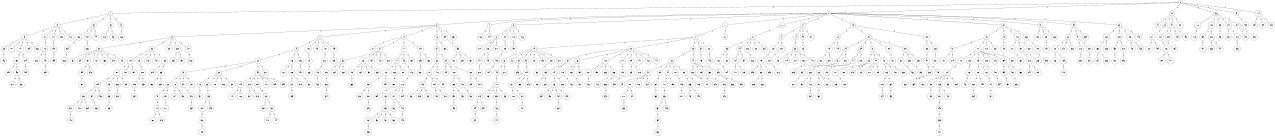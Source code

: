 graph G {
size="8.5,11;"
ratio = "expand;"
fixedsize="true;"
overlap="scale;"
node[shape=circle,width=.12,hight=.12,fontsize=12]
edge[fontsize=12]

0[label=" 0" color=black, pos="0.5582973,0.19475021!"];
1[label=" 1" color=black, pos="1.3288523,2.3091824!"];
2[label=" 2" color=black, pos="0.57620077,2.2244274!"];
3[label=" 3" color=black, pos="1.6071623,2.9131717!"];
4[label=" 4" color=black, pos="1.4043749,0.092143172!"];
5[label=" 5" color=black, pos="1.3005206,1.0303193!"];
6[label=" 6" color=black, pos="2.3471694,0.77960239!"];
7[label=" 7" color=black, pos="2.0828106,0.60859153!"];
8[label=" 8" color=black, pos="0.42910575,1.9119056!"];
9[label=" 9" color=black, pos="1.9471807,2.0687349!"];
10[label=" 10" color=black, pos="1.1499139,0.84393399!"];
11[label=" 11" color=black, pos="0.13533305,0.95803733!"];
12[label=" 12" color=black, pos="0.58792635,1.6700635!"];
13[label=" 13" color=black, pos="1.9441502,1.7324347!"];
14[label=" 14" color=black, pos="1.7244218,1.2855407!"];
15[label=" 15" color=black, pos="0.99798506,2.4483402!"];
16[label=" 16" color=black, pos="0.69747398,1.1850488!"];
17[label=" 17" color=black, pos="2.5813339,1.1680361!"];
18[label=" 18" color=black, pos="1.546946,0.48832396!"];
19[label=" 19" color=black, pos="0.76907578,1.2219871!"];
20[label=" 20" color=black, pos="2.4965418,0.24544904!"];
21[label=" 21" color=black, pos="1.5924333,0.73201166!"];
22[label=" 22" color=black, pos="2.4899207,2.1240874!"];
23[label=" 23" color=black, pos="2.9116846,2.9149966!"];
24[label=" 24" color=black, pos="1.9326735,2.2538133!"];
25[label=" 25" color=black, pos="0.35382919,1.2452552!"];
26[label=" 26" color=black, pos="1.4338195,1.5830543!"];
27[label=" 27" color=black, pos="1.1799404,0.55989742!"];
28[label=" 28" color=black, pos="0.6970919,1.1171742!"];
29[label=" 29" color=black, pos="2.7832302,0.60638037!"];
30[label=" 30" color=black, pos="0.86673825,0.7610567!"];
31[label=" 31" color=black, pos="0.30289546,1.3875814!"];
32[label=" 32" color=black, pos="2.7760988,0.74957633!"];
33[label=" 33" color=black, pos="2.0632441,1.0307032!"];
34[label=" 34" color=black, pos="0.72841061,1.6999589!"];
35[label=" 35" color=black, pos="0.41879881,2.5848332!"];
36[label=" 36" color=black, pos="0.065202776,0.40541597!"];
37[label=" 37" color=black, pos="2.5511933,1.1215838!"];
38[label=" 38" color=black, pos="1.7422641,1.1963544!"];
39[label=" 39" color=black, pos="2.5586938,2.2807285!"];
40[label=" 40" color=black, pos="0.22533059,2.4647205!"];
41[label=" 41" color=black, pos="2.0251364,0.78563828!"];
42[label=" 42" color=black, pos="1.1091812,0.66189801!"];
43[label=" 43" color=black, pos="0.7454535,2.6438707!"];
44[label=" 44" color=black, pos="0.94873871,2.6590892!"];
45[label=" 45" color=black, pos="2.061083,1.9178636!"];
46[label=" 46" color=black, pos="0.66331357,2.8485067!"];
47[label=" 47" color=black, pos="2.698154,2.5568!"];
48[label=" 48" color=black, pos="1.1595402,1.2120592!"];
49[label=" 49" color=black, pos="1.5169442,1.9382235!"];
50[label=" 50" color=black, pos="1.4832947,0.15410535!"];
51[label=" 51" color=black, pos="1.8468528,0.039404465!"];
52[label=" 52" color=black, pos="1.8472627,0.29552353!"];
53[label=" 53" color=black, pos="2.4791667,0.71169283!"];
54[label=" 54" color=black, pos="0.32760526,0.36448769!"];
55[label=" 55" color=black, pos="0.68943487,0.94924381!"];
56[label=" 56" color=black, pos="1.9428082,1.0336516!"];
57[label=" 57" color=black, pos="0.15900057,0.08587782!"];
58[label=" 58" color=black, pos="0.5719966,2.8710435!"];
59[label=" 59" color=black, pos="1.0379592,1.2144408!"];
60[label=" 60" color=black, pos="0.60894159,2.7935676!"];
61[label=" 61" color=black, pos="0.72335155,0.23058859!"];
62[label=" 62" color=black, pos="2.06546,2.0767161!"];
63[label=" 63" color=black, pos="1.516364,0.60386991!"];
64[label=" 64" color=black, pos="2.1872629,2.9189246!"];
65[label=" 65" color=black, pos="0.60939656,0.98855874!"];
66[label=" 66" color=black, pos="1.2447856,2.6002425!"];
67[label=" 67" color=black, pos="2.7700501,1.1679667!"];
68[label=" 68" color=black, pos="1.3246478,1.4671!"];
69[label=" 69" color=black, pos="0.46679478,1.0989561!"];
70[label=" 70" color=black, pos="2.2927649,0.28714967!"];
71[label=" 71" color=black, pos="1.201632,0.26830106!"];
72[label=" 72" color=black, pos="1.5285411,2.7351584!"];
73[label=" 73" color=black, pos="0.19202814,1.3193308!"];
74[label=" 74" color=black, pos="2.5833193,1.7195586!"];
75[label=" 75" color=black, pos="2.7342567,2.7323612!"];
76[label=" 76" color=black, pos="1.8490597,2.1069037!"];
77[label=" 77" color=black, pos="2.8971498,2.8481093!"];
78[label=" 78" color=black, pos="0.38153201,1.9990436!"];
79[label=" 79" color=black, pos="0.026278512,1.972059!"];
80[label=" 80" color=black, pos="2.4545703,0.69275719!"];
81[label=" 81" color=black, pos="1.4309346,1.0834122!"];
82[label=" 82" color=black, pos="0.93166126,2.3676234!"];
83[label=" 83" color=black, pos="1.6904961,0.72482237!"];
84[label=" 84" color=black, pos="1.2994457,2.8554103!"];
85[label=" 85" color=black, pos="1.037586,2.3865102!"];
86[label=" 86" color=black, pos="2.8387785,0.0022820118!"];
87[label=" 87" color=black, pos="0.65289841,2.4198766!"];
88[label=" 88" color=black, pos="1.6815584,2.7540672!"];
89[label=" 89" color=black, pos="1.1247217,1.1267469!"];
90[label=" 90" color=black, pos="0.64045017,2.7223009!"];
91[label=" 91" color=black, pos="2.5943548,1.8705021!"];
92[label=" 92" color=black, pos="0.2788494,0.090396018!"];
93[label=" 93" color=black, pos="2.429432,1.7355533!"];
94[label=" 94" color=black, pos="2.86246,2.1332674!"];
95[label=" 95" color=black, pos="2.7121763,2.6228272!"];
96[label=" 96" color=black, pos="1.6657777,2.5062277!"];
97[label=" 97" color=black, pos="1.2143737,1.8468824!"];
98[label=" 98" color=black, pos="2.1273448,1.1857702!"];
99[label=" 99" color=black, pos="1.0163066,2.6155!"];
100[label=" 100" color=black, pos="1.7821847,1.6115914!"];
101[label=" 101" color=black, pos="0.18280227,2.4798271!"];
102[label=" 102" color=black, pos="2.08498,1.5606207!"];
103[label=" 103" color=black, pos="1.1662385,2.1908911!"];
104[label=" 104" color=black, pos="2.5603422,0.62251563!"];
105[label=" 105" color=black, pos="1.3300933,1.6295398!"];
106[label=" 106" color=black, pos="0.038581384,2.1791376!"];
107[label=" 107" color=black, pos="1.8715822,1.350044!"];
108[label=" 108" color=black, pos="0.5005336,0.86538353!"];
109[label=" 109" color=black, pos="0.30878008,2.7285982!"];
110[label=" 110" color=black, pos="1.9583051,2.1909164!"];
111[label=" 111" color=black, pos="2.4726668,0.95655973!"];
112[label=" 112" color=black, pos="2.0789262,1.8077249!"];
113[label=" 113" color=black, pos="1.0484734,0.8664575!"];
114[label=" 114" color=black, pos="1.2525746,2.1419428!"];
115[label=" 115" color=black, pos="0.84023262,2.7779237!"];
116[label=" 116" color=black, pos="2.4536222,1.0241021!"];
117[label=" 117" color=black, pos="2.9885178,0.15616241!"];
118[label=" 118" color=black, pos="0.041919175,1.0713665!"];
119[label=" 119" color=black, pos="0.7288863,2.547595!"];
120[label=" 120" color=black, pos="2.6070015,0.21683197!"];
121[label=" 121" color=black, pos="1.7925846,1.7425297!"];
122[label=" 122" color=black, pos="0.12888453,0.16931607!"];
123[label=" 123" color=black, pos="1.3764594,1.3098834!"];
124[label=" 124" color=black, pos="0.59054704,2.592484!"];
125[label=" 125" color=black, pos="1.0866857,1.5258878!"];
126[label=" 126" color=black, pos="0.095725203,2.6431909!"];
127[label=" 127" color=black, pos="1.6251804,0.632424!"];
128[label=" 128" color=black, pos="0.54610581,2.8876569!"];
129[label=" 129" color=black, pos="0.93254545,2.3838497!"];
130[label=" 130" color=black, pos="1.5146592,0.030547127!"];
131[label=" 131" color=black, pos="0.50040553,0.72120024!"];
132[label=" 132" color=black, pos="0.67441597,0.67001744!"];
133[label=" 133" color=black, pos="0.062330569,2.8897066!"];
134[label=" 134" color=black, pos="2.7931595,2.9826673!"];
135[label=" 135" color=black, pos="1.7236834,0.65052186!"];
136[label=" 136" color=black, pos="1.4643473,2.6084796!"];
137[label=" 137" color=black, pos="0.16836544,1.4583227!"];
138[label=" 138" color=black, pos="2.545495,0.57414326!"];
139[label=" 139" color=black, pos="0.8293003,1.1368531!"];
140[label=" 140" color=black, pos="2.6090277,0.26481798!"];
141[label=" 141" color=black, pos="2.0027758,1.829414!"];
142[label=" 142" color=black, pos="2.6874221,1.2142751!"];
143[label=" 143" color=black, pos="0.42717259,1.6808947!"];
144[label=" 144" color=black, pos="1.4029758,2.2884125!"];
145[label=" 145" color=black, pos="0.28170361,1.2543659!"];
146[label=" 146" color=black, pos="1.235605,0.8730992!"];
147[label=" 147" color=black, pos="0.12385262,2.5686216!"];
148[label=" 148" color=black, pos="1.8168229,0.40423857!"];
149[label=" 149" color=black, pos="2.9879642,0.61553391!"];
150[label=" 150" color=black, pos="0.045733917,1.0864918!"];
151[label=" 151" color=black, pos="0.69460606,0.36442635!"];
152[label=" 152" color=black, pos="2.0567608,2.668923!"];
153[label=" 153" color=black, pos="1.3995741,0.16566302!"];
154[label=" 154" color=black, pos="2.751798,2.7000845!"];
155[label=" 155" color=black, pos="0.048714533,2.608531!"];
156[label=" 156" color=black, pos="1.1021457,1.6851361!"];
157[label=" 157" color=black, pos="1.2464221,0.76549611!"];
158[label=" 158" color=black, pos="1.130479,2.7650626!"];
159[label=" 159" color=black, pos="0.61937432,2.9226669!"];
160[label=" 160" color=black, pos="2.7823278,1.0145995!"];
161[label=" 161" color=black, pos="2.5148789,2.8170811!"];
162[label=" 162" color=black, pos="1.2190247,0.14232756!"];
163[label=" 163" color=black, pos="2.7858716,1.1332766!"];
164[label=" 164" color=black, pos="2.763628,2.9781271!"];
165[label=" 165" color=black, pos="1.1190827,1.3022062!"];
166[label=" 166" color=black, pos="1.5956111,1.0746468!"];
167[label=" 167" color=black, pos="0.19675769,2.8911205!"];
168[label=" 168" color=black, pos="0.58890376,0.16098742!"];
169[label=" 169" color=black, pos="0.085982411,1.3704596!"];
170[label=" 170" color=black, pos="2.495234,2.5727463!"];
171[label=" 171" color=black, pos="0.26364565,1.1691229!"];
172[label=" 172" color=black, pos="1.5244357,1.0373239!"];
173[label=" 173" color=black, pos="2.8908731,1.8930801!"];
174[label=" 174" color=black, pos="1.4067989,2.7014696!"];
175[label=" 175" color=black, pos="0.96504071,2.5826421!"];
176[label=" 176" color=black, pos="1.49831,2.6577271!"];
177[label=" 177" color=black, pos="0.72169799,0.88929949!"];
178[label=" 178" color=black, pos="1.5409738,2.4980376!"];
179[label=" 179" color=black, pos="0.16806878,2.8318932!"];
180[label=" 180" color=black, pos="0.81441042,1.3360228!"];
181[label=" 181" color=black, pos="2.2087472,1.1917677!"];
182[label=" 182" color=black, pos="2.1968298,0.21910263!"];
183[label=" 183" color=black, pos="1.4858274,0.71581502!"];
184[label=" 184" color=black, pos="2.5453742,0.56842971!"];
185[label=" 185" color=black, pos="2.4017288,0.4840042!"];
186[label=" 186" color=black, pos="2.919775,0.74732216!"];
187[label=" 187" color=black, pos="2.6492023,2.7803482!"];
188[label=" 188" color=black, pos="2.4484324,1.1688963!"];
189[label=" 189" color=black, pos="2.345474,0.2727256!"];
190[label=" 190" color=black, pos="1.2539013,1.7041743!"];
191[label=" 191" color=black, pos="0.29357294,0.72386601!"];
192[label=" 192" color=black, pos="0.7935315,1.1060194!"];
193[label=" 193" color=black, pos="2.7500249,1.137963!"];
194[label=" 194" color=black, pos="2.5720654,1.7576437!"];
195[label=" 195" color=black, pos="2.4645005,0.68488035!"];
196[label=" 196" color=black, pos="0.65436303,0.57011245!"];
197[label=" 197" color=black, pos="2.2144406,0.54214078!"];
198[label=" 198" color=black, pos="0.33466627,2.2080706!"];
199[label=" 199" color=black, pos="1.6663045,1.4671864!"];
200[label=" 200" color=black, pos="2.2242324,0.6550963!"];
201[label=" 201" color=black, pos="1.1632293,0.64405723!"];
202[label=" 202" color=black, pos="2.6783445,2.9565623!"];
203[label=" 203" color=black, pos="0.93969293,1.0557779!"];
204[label=" 204" color=black, pos="2.4952192,2.5938929!"];
205[label=" 205" color=black, pos="2.4687284,1.1780018!"];
206[label=" 206" color=black, pos="0.38234883,0.43163383!"];
207[label=" 207" color=black, pos="1.3180091,2.5084893!"];
208[label=" 208" color=black, pos="2.4720259,2.5164988!"];
209[label=" 209" color=black, pos="1.9566449,1.3705498!"];
210[label=" 210" color=black, pos="2.562257,0.7778343!"];
211[label=" 211" color=black, pos="1.9685547,2.0960059!"];
212[label=" 212" color=black, pos="2.4595025,1.1734338!"];
213[label=" 213" color=black, pos="0.82593253,1.7316255!"];
214[label=" 214" color=black, pos="2.7375081,0.25693466!"];
215[label=" 215" color=black, pos="1.0620795,0.59775865!"];
216[label=" 216" color=black, pos="1.9290095,2.1693606!"];
217[label=" 217" color=black, pos="0.27481344,0.52064368!"];
218[label=" 218" color=black, pos="0.86702243,1.3390203!"];
219[label=" 219" color=black, pos="1.1320901,0.29935104!"];
220[label=" 220" color=black, pos="1.124925,0.51982345!"];
221[label=" 221" color=black, pos="0.82422043,2.1591389!"];
222[label=" 222" color=black, pos="2.4147082,1.6172456!"];
223[label=" 223" color=black, pos="0.18149745,2.0108931!"];
224[label=" 224" color=black, pos="0.32926172,1.9961613!"];
225[label=" 225" color=black, pos="1.720164,1.4411456!"];
226[label=" 226" color=black, pos="1.8152829,0.42276353!"];
227[label=" 227" color=black, pos="2.215192,2.5389657!"];
228[label=" 228" color=black, pos="2.1948994,0.29097453!"];
229[label=" 229" color=black, pos="1.310238,2.5808483!"];
230[label=" 230" color=black, pos="2.8661869,2.2017339!"];
231[label=" 231" color=black, pos="1.4130982,2.1581913!"];
232[label=" 232" color=black, pos="1.3928806,2.3464351!"];
233[label=" 233" color=black, pos="1.6711575,2.700231!"];
234[label=" 234" color=black, pos="2.5677466,0.4338135!"];
235[label=" 235" color=black, pos="0.8451091,0.12305565!"];
236[label=" 236" color=black, pos="2.0315683,0.059128305!"];
237[label=" 237" color=black, pos="2.8641436,1.0667526!"];
238[label=" 238" color=black, pos="2.8380705,0.77801484!"];
239[label=" 239" color=black, pos="1.4811135,1.9935288!"];
240[label=" 240" color=black, pos="1.0905587,1.9870387!"];
241[label=" 241" color=black, pos="0.12754457,0.24815663!"];
242[label=" 242" color=black, pos="2.8102642,2.4782298!"];
243[label=" 243" color=black, pos="0.65474932,1.6953818!"];
244[label=" 244" color=black, pos="0.015315587,0.02812403!"];
245[label=" 245" color=black, pos="0.39448674,0.60978963!"];
246[label=" 246" color=black, pos="0.36336318,0.48372608!"];
247[label=" 247" color=black, pos="0.32401059,0.7184708!"];
248[label=" 248" color=black, pos="2.8172187,2.1762855!"];
249[label=" 249" color=black, pos="1.3927792,0.64005443!"];
250[label=" 250" color=black, pos="1.1064122,2.8584168!"];
251[label=" 251" color=black, pos="0.7195696,1.4474792!"];
252[label=" 252" color=black, pos="0.30830878,1.6143443!"];
253[label=" 253" color=black, pos="2.5704799,1.9353528!"];
254[label=" 254" color=black, pos="0.61193843,1.7783198!"];
255[label=" 255" color=black, pos="0.89633373,1.3505183!"];
256[label=" 256" color=black, pos="2.2023001,0.65831572!"];
257[label=" 257" color=black, pos="0.95124586,0.79812273!"];
258[label=" 258" color=black, pos="1.4166543,0.81881966!"];
259[label=" 259" color=black, pos="1.2103382,0.87110913!"];
260[label=" 260" color=black, pos="1.7419021,0.22144247!"];
261[label=" 261" color=black, pos="0.70958744,0.24622506!"];
262[label=" 262" color=black, pos="0.57587417,2.2574749!"];
263[label=" 263" color=black, pos="0.52133536,1.1857603!"];
264[label=" 264" color=black, pos="0.13479694,2.3187147!"];
265[label=" 265" color=black, pos="1.1424462,0.1437009!"];
266[label=" 266" color=black, pos="1.7733769,2.6953245!"];
267[label=" 267" color=black, pos="0.22881942,1.5023621!"];
268[label=" 268" color=black, pos="1.0518871,0.28310352!"];
269[label=" 269" color=black, pos="2.8805998,2.0830004!"];
270[label=" 270" color=black, pos="1.5538734,1.9286819!"];
271[label=" 271" color=black, pos="1.9484684,0.79884415!"];
272[label=" 272" color=black, pos="2.9585183,1.1693082!"];
273[label=" 273" color=black, pos="1.2343962,2.660065!"];
274[label=" 274" color=black, pos="2.2755296,0.99148829!"];
275[label=" 275" color=black, pos="0.92182305,2.4750706!"];
276[label=" 276" color=black, pos="2.2176549,1.7351846!"];
277[label=" 277" color=black, pos="1.2875027,2.5547287!"];
278[label=" 278" color=black, pos="1.1586603,0.91658479!"];
279[label=" 279" color=black, pos="0.59785278,2.190394!"];
280[label=" 280" color=black, pos="2.8329878,2.6573355!"];
281[label=" 281" color=black, pos="2.6727113,0.075157178!"];
282[label=" 282" color=black, pos="0.67278992,2.4525899!"];
283[label=" 283" color=black, pos="1.5604958,0.56832308!"];
284[label=" 284" color=black, pos="0.6858346,1.8764054!"];
285[label=" 285" color=black, pos="1.1216927,0.81471331!"];
286[label=" 286" color=black, pos="0.91454469,2.3874816!"];
287[label=" 287" color=black, pos="1.446727,0.068768512!"];
288[label=" 288" color=black, pos="2.9375779,2.3470988!"];
289[label=" 289" color=black, pos="0.043504481,1.5585301!"];
290[label=" 290" color=black, pos="0.48890144,2.3109074!"];
291[label=" 291" color=black, pos="0.9387805,1.827548!"];
292[label=" 292" color=black, pos="0.18273816,0.59795236!"];
293[label=" 293" color=black, pos="0.13508754,2.5847838!"];
294[label=" 294" color=black, pos="2.1439638,1.5620297!"];
295[label=" 295" color=black, pos="1.5501411,0.8704056!"];
296[label=" 296" color=black, pos="1.3569022,1.0980082!"];
297[label=" 297" color=black, pos="2.6397604,2.1167011!"];
298[label=" 298" color=black, pos="1.6676582,2.1780591!"];
299[label=" 299" color=black, pos="0.30683893,0.23105381!"];
300[label=" 300" color=black, pos="1.7095605,2.7940079!"];
301[label=" 301" color=black, pos="2.2416719,2.8942803!"];
302[label=" 302" color=black, pos="0.35105718,1.9763264!"];
303[label=" 303" color=black, pos="2.0871082,1.3889173!"];
304[label=" 304" color=black, pos="0.064236414,2.8444171!"];
305[label=" 305" color=black, pos="2.1434637,0.83265859!"];
306[label=" 306" color=black, pos="1.3887267,0.41756058!"];
307[label=" 307" color=black, pos="1.0163247,1.1851427!"];
308[label=" 308" color=black, pos="1.4776206,0.57053328!"];
309[label=" 309" color=black, pos="0.35794239,1.104928!"];
310[label=" 310" color=black, pos="1.9211235,1.6101979!"];
311[label=" 311" color=black, pos="0.92798648,1.4522421!"];
312[label=" 312" color=black, pos="2.4860406,2.6962197!"];
313[label=" 313" color=black, pos="1.2577774,0.44062612!"];
314[label=" 314" color=black, pos="0.53959594,1.3420697!"];
315[label=" 315" color=black, pos="2.5068011,2.2818059!"];
316[label=" 316" color=black, pos="2.506363,1.7037141!"];
317[label=" 317" color=black, pos="1.3171528,2.573305!"];
318[label=" 318" color=black, pos="2.8898966,1.246508!"];
319[label=" 319" color=black, pos="0.18261804,1.810106!"];
320[label=" 320" color=black, pos="0.99540925,0.2981629!"];
321[label=" 321" color=black, pos="1.0352039,2.8996907!"];
322[label=" 322" color=black, pos="0.59697573,2.1307205!"];
323[label=" 323" color=black, pos="1.7689728,0.088198481!"];
324[label=" 324" color=black, pos="1.2648657,2.1396413!"];
325[label=" 325" color=black, pos="2.6005547,1.8202947!"];
326[label=" 326" color=black, pos="0.8964492,2.3083343!"];
327[label=" 327" color=black, pos="0.76555273,2.7477259!"];
328[label=" 328" color=black, pos="0.62476592,0.014148639!"];
329[label=" 329" color=black, pos="1.7846778,2.2347697!"];
330[label=" 330" color=black, pos="1.1555998,0.48543037!"];
331[label=" 331" color=black, pos="2.7780167,2.1999085!"];
332[label=" 332" color=black, pos="0.36554141,1.6249008!"];
333[label=" 333" color=black, pos="0.052496136,2.4565474!"];
334[label=" 334" color=black, pos="2.5119982,0.028012584!"];
335[label=" 335" color=black, pos="0.88332196,0.038512873!"];
336[label=" 336" color=black, pos="0.82162727,1.1680577!"];
337[label=" 337" color=black, pos="1.9665009,0.98795865!"];
338[label=" 338" color=black, pos="0.76831758,0.046673336!"];
339[label=" 339" color=black, pos="2.0470179,1.5892166!"];
340[label=" 340" color=black, pos="1.5861317,2.3786554!"];
341[label=" 341" color=black, pos="2.6593128,0.58757314!"];
342[label=" 342" color=black, pos="2.6000844,2.4488619!"];
343[label=" 343" color=black, pos="0.3913242,2.9914942!"];
344[label=" 344" color=black, pos="2.5400363,1.8192566!"];
345[label=" 345" color=black, pos="2.5623793,1.6286378!"];
346[label=" 346" color=black, pos="2.2806042,1.8770311!"];
347[label=" 347" color=black, pos="1.921893,1.7401814!"];
348[label=" 348" color=black, pos="1.6803651,1.1466525!"];
349[label=" 349" color=black, pos="1.9540395,0.5109889!"];
350[label=" 350" color=black, pos="2.3498114,1.0375303!"];
351[label=" 351" color=black, pos="1.4472255,2.954087!"];
352[label=" 352" color=black, pos="2.1885764,0.49379895!"];
353[label=" 353" color=black, pos="0.5805588,0.081652656!"];
354[label=" 354" color=black, pos="0.79774798,1.1887851!"];
355[label=" 355" color=black, pos="1.4249315,2.2276657!"];
356[label=" 356" color=black, pos="1.0478033,2.4449745!"];
357[label=" 357" color=black, pos="0.10854384,1.5559667!"];
358[label=" 358" color=black, pos="0.91581418,2.1994908!"];
359[label=" 359" color=black, pos="0.62252141,1.3503015!"];
360[label=" 360" color=black, pos="0.92692139,0.56205361!"];
361[label=" 361" color=black, pos="2.9665373,0.36864322!"];
362[label=" 362" color=black, pos="0.60239006,1.4839263!"];
363[label=" 363" color=black, pos="2.4863949,0.13261815!"];
364[label=" 364" color=black, pos="2.0859102,2.5360409!"];
365[label=" 365" color=black, pos="1.533556,1.6528092!"];
366[label=" 366" color=black, pos="2.6855045,1.8124099!"];
367[label=" 367" color=black, pos="1.0058778,2.1191237!"];
368[label=" 368" color=black, pos="0.0068119168,0.44027937!"];
369[label=" 369" color=black, pos="1.3248836,2.7376344!"];
370[label=" 370" color=black, pos="2.3663509,2.9545952!"];
371[label=" 371" color=black, pos="2.9331527,2.3869439!"];
372[label=" 372" color=black, pos="0.66480601,2.2135168!"];
373[label=" 373" color=black, pos="2.0149924,1.6477323!"];
374[label=" 374" color=black, pos="0.71862604,2.0085227!"];
375[label=" 375" color=black, pos="0.62285366,1.657303!"];
376[label=" 376" color=black, pos="1.8088237,0.60301476!"];
377[label=" 377" color=black, pos="0.90650496,0.060980958!"];
378[label=" 378" color=black, pos="1.5622099,2.1256017!"];
379[label=" 379" color=black, pos="1.1027895,2.5144253!"];
380[label=" 380" color=black, pos="0.43553045,2.9659576!"];
381[label=" 381" color=black, pos="1.5942682,1.1510196!"];
382[label=" 382" color=black, pos="1.0738321,0.037398109!"];
383[label=" 383" color=black, pos="1.2871887,0.32635133!"];
384[label=" 384" color=black, pos="0.79228347,1.2297197!"];
385[label=" 385" color=black, pos="0.27001528,0.97164432!"];
386[label=" 386" color=black, pos="0.30627688,0.32758767!"];
387[label=" 387" color=black, pos="2.6097917,1.176662!"];
388[label=" 388" color=black, pos="0.5699552,2.4958449!"];
389[label=" 389" color=black, pos="1.7563095,0.47711772!"];
390[label=" 390" color=black, pos="1.8064069,2.5268273!"];
391[label=" 391" color=black, pos="2.2092169,2.189608!"];
392[label=" 392" color=black, pos="0.78254475,2.7002888!"];
393[label=" 393" color=black, pos="2.7100285,0.88478517!"];
394[label=" 394" color=black, pos="1.7691792,1.4253718!"];
395[label=" 395" color=black, pos="1.0543859,2.4242929!"];
396[label=" 396" color=black, pos="0.74465333,1.7885645!"];
397[label=" 397" color=black, pos="2.5670024,0.33110436!"];
398[label=" 398" color=black, pos="1.780198,2.4670049!"];
399[label=" 399" color=black, pos="2.7111103,2.9909154!"];
400[label=" 400" color=black, pos="2.0759407,0.5462151!"];
401[label=" 401" color=black, pos="2.3631374,0.8022745!"];
402[label=" 402" color=black, pos="2.6433731,2.5112874!"];
403[label=" 403" color=black, pos="1.82968,0.32210001!"];
404[label=" 404" color=black, pos="2.8557182,1.0752961!"];
405[label=" 405" color=black, pos="1.3763467,1.79613!"];
406[label=" 406" color=black, pos="2.2643322,2.1459597!"];
407[label=" 407" color=black, pos="0.91974778,1.4690976!"];
408[label=" 408" color=black, pos="2.8280794,2.7816576!"];
409[label=" 409" color=black, pos="1.4463129,0.32353337!"];
410[label=" 410" color=black, pos="1.8115784,2.787445!"];
411[label=" 411" color=black, pos="0.77040117,1.2155917!"];
412[label=" 412" color=black, pos="2.2202095,2.0488401!"];
413[label=" 413" color=black, pos="2.6972883,2.753101!"];
414[label=" 414" color=black, pos="1.1081049,1.937063!"];
415[label=" 415" color=black, pos="0.035935882,1.0235411!"];
416[label=" 416" color=black, pos="2.4214732,1.055232!"];
417[label=" 417" color=black, pos="1.3891309,1.9574722!"];
418[label=" 418" color=black, pos="2.2135862,0.8419676!"];
419[label=" 419" color=black, pos="2.8544622,0.6101068!"];
420[label=" 420" color=black, pos="0.34844711,0.67122798!"];
421[label=" 421" color=black, pos="0.50391693,2.0073559!"];
422[label=" 422" color=black, pos="0.32338971,1.6398745!"];
423[label=" 423" color=black, pos="0.35057935,1.2233409!"];
424[label=" 424" color=black, pos="2.4686144,0.63983869!"];
425[label=" 425" color=black, pos="0.65733831,0.058454488!"];
426[label=" 426" color=black, pos="2.3422281,1.8549119!"];
427[label=" 427" color=black, pos="2.9579814,1.271362!"];
428[label=" 428" color=black, pos="1.1239656,1.3521639!"];
429[label=" 429" color=black, pos="2.366919,2.2399043!"];
430[label=" 430" color=black, pos="2.3039386,1.0496343!"];
431[label=" 431" color=black, pos="2.5431945,0.4265705!"];
432[label=" 432" color=black, pos="0.55154804,2.8695542!"];
433[label=" 433" color=black, pos="2.6637201,2.0798109!"];
434[label=" 434" color=black, pos="1.8284307,2.2026384!"];
435[label=" 435" color=black, pos="1.3997415,0.092840614!"];
436[label=" 436" color=black, pos="2.4165905,0.15158961!"];
437[label=" 437" color=black, pos="1.8045243,2.4738181!"];
438[label=" 438" color=black, pos="1.2712728,0.76298083!"];
439[label=" 439" color=black, pos="0.79642758,2.8262762!"];
440[label=" 440" color=black, pos="1.2559605,0.55686198!"];
441[label=" 441" color=black, pos="1.6238391,1.9256287!"];
442[label=" 442" color=black, pos="0.57139566,0.23868195!"];
443[label=" 443" color=black, pos="2.6022676,0.49484427!"];
444[label=" 444" color=black, pos="0.77652708,1.8023675!"];
445[label=" 445" color=black, pos="1.0379278,2.6895142!"];
446[label=" 446" color=black, pos="0.7996381,1.123668!"];
447[label=" 447" color=black, pos="0.64204641,0.9440413!"];
448[label=" 448" color=black, pos="0.64577464,1.8176875!"];
449[label=" 449" color=black, pos="2.1375761,1.7218835!"];
450[label=" 450" color=black, pos="1.8715834,2.680109!"];
451[label=" 451" color=black, pos="1.2920881,1.492709!"];
452[label=" 452" color=black, pos="1.8213871,1.6496665!"];
453[label=" 453" color=black, pos="2.5712622,1.1685156!"];
454[label=" 454" color=black, pos="1.7916758,0.96696596!"];
455[label=" 455" color=black, pos="1.2421278,1.3317292!"];
456[label=" 456" color=black, pos="0.41191053,0.15751615!"];
457[label=" 457" color=black, pos="0.89273288,0.25845847!"];
458[label=" 458" color=black, pos="1.8399652,1.2381672!"];
459[label=" 459" color=black, pos="0.11352067,1.2006684!"];
460[label=" 460" color=black, pos="0.025952711,0.79422272!"];
461[label=" 461" color=black, pos="2.1895156,2.9681152!"];
462[label=" 462" color=black, pos="1.2549219,1.4149136!"];
463[label=" 463" color=black, pos="1.8460884,2.3849521!"];
464[label=" 464" color=black, pos="1.8960594,2.8074856!"];
465[label=" 465" color=black, pos="2.421868,2.5531085!"];
466[label=" 466" color=black, pos="0.00451149,1.3938864!"];
467[label=" 467" color=black, pos="1.5221519,2.0529399!"];
468[label=" 468" color=black, pos="1.4448896,2.1453195!"];
469[label=" 469" color=black, pos="2.809901,2.6155965!"];
470[label=" 470" color=black, pos="0.048515845,2.5618726!"];
471[label=" 471" color=black, pos="1.7771529,0.15260316!"];
472[label=" 472" color=black, pos="1.489293,0.46200466!"];
473[label=" 473" color=black, pos="1.0260328,2.1729941!"];
474[label=" 474" color=black, pos="2.8063889,2.1485765!"];
475[label=" 475" color=black, pos="1.1614352,0.87664547!"];
476[label=" 476" color=black, pos="2.048679,2.2407299!"];
477[label=" 477" color=black, pos="2.1353997,2.9234029!"];
478[label=" 478" color=black, pos="0.88683658,1.0785198!"];
479[label=" 479" color=black, pos="2.4321002,0.33720185!"];
480[label=" 480" color=black, pos="0.19121169,0.83255414!"];
481[label=" 481" color=black, pos="1.8143197,1.2477888!"];
482[label=" 482" color=black, pos="0.57242874,1.9492495!"];
483[label=" 483" color=black, pos="2.5978816,2.3401887!"];
484[label=" 484" color=black, pos="2.84786,2.5051407!"];
485[label=" 485" color=black, pos="2.4372451,2.1671752!"];
486[label=" 486" color=black, pos="0.91381907,2.9880711!"];
487[label=" 487" color=black, pos="0.47681791,1.2673124!"];
488[label=" 488" color=black, pos="1.1244795,0.88527411!"];
489[label=" 489" color=black, pos="0.10541481,2.5595079!"];
490[label=" 490" color=black, pos="1.5294282,0.4117075!"];
491[label=" 491" color=black, pos="0.33465234,1.7738705!"];
492[label=" 492" color=black, pos="2.3328148,2.165772!"];
493[label=" 493" color=black, pos="1.7075548,1.0941415!"];
494[label=" 494" color=black, pos="0.57864212,2.9672931!"];
495[label=" 495" color=black, pos="0.40748564,2.7234896!"];
496[label=" 496" color=black, pos="0.33447212,0.47076436!"];
497[label=" 497" color=black, pos="0.74182666,2.1177305!"];
498[label=" 498" color=black, pos="1.5390296,0.39856462!"];
499[label=" 499" color=black, pos="2.2813342,2.0561942!"];
500[label=" 500" color=black, pos="0.45144632,1.3842089!"];
501[label=" 501" color=black, pos="1.5549133,1.780375!"];
502[label=" 502" color=black, pos="1.5605631,1.1890155!"];
503[label=" 503" color=black, pos="1.9822737,0.50001385!"];
504[label=" 504" color=black, pos="1.5212689,1.7566327!"];
505[label=" 505" color=black, pos="0.0010504355,1.5343504!"];
506[label=" 506" color=black, pos="2.4038012,1.413762!"];
507[label=" 507" color=black, pos="1.1053501,0.29928439!"];
508[label=" 508" color=black, pos="0.69192241,2.7157976!"];
509[label=" 509" color=black, pos="2.1618437,0.38039122!"];
510[label=" 510" color=black, pos="1.2438407,1.6904555!"];
511[label=" 511" color=black, pos="2.4819119,0.5428602!"];
512[label=" 512" color=black, pos="0.16124752,2.2662763!"];
513[label=" 513" color=black, pos="1.1738562,1.702378!"];
514[label=" 514" color=black, pos="1.7335417,0.26279274!"];
515[label=" 515" color=black, pos="2.5860962,2.3956883!"];
516[label=" 516" color=black, pos="1.2455704,0.52485433!"];
517[label=" 517" color=black, pos="2.6076584,2.1298208!"];
518[label=" 518" color=black, pos="1.4746523,1.0776135!"];
519[label=" 519" color=black, pos="2.0107456,1.9597449!"];
520[label=" 520" color=black, pos="1.9199667,2.3342911!"];
521[label=" 521" color=black, pos="1.026648,2.6714802!"];
522[label=" 522" color=black, pos="0.15280902,2.5990816!"];
523[label=" 523" color=black, pos="2.4963501,1.0169238!"];
524[label=" 524" color=black, pos="1.1062557,2.1493345!"];
525[label=" 525" color=black, pos="0.44702365,2.5654133!"];
526[label=" 526" color=black, pos="0.099431665,2.8782401!"];
527[label=" 527" color=black, pos="0.26350056,1.2821704!"];
528[label=" 528" color=black, pos="0.064006299,0.27729007!"];
529[label=" 529" color=black, pos="0.65313052,1.850844!"];
530[label=" 530" color=black, pos="0.88304319,0.54484472!"];
531[label=" 531" color=black, pos="0.44469551,0.12131371!"];
532[label=" 532" color=black, pos="1.1035466,0.26486542!"];
533[label=" 533" color=black, pos="0.54980362,2.4722461!"];
534[label=" 534" color=black, pos="2.4733055,2.7594126!"];
535[label=" 535" color=black, pos="2.1884713,0.92027333!"];
536[label=" 536" color=black, pos="2.6580444,1.3431319!"];
537[label=" 537" color=black, pos="0.14633366,1.1171144!"];
538[label=" 538" color=black, pos="1.6439015,0.40877011!"];
539[label=" 539" color=black, pos="1.2237277,2.6395483!"];
540[label=" 540" color=black, pos="0.80073207,2.8778445!"];
541[label=" 541" color=black, pos="1.7346924,1.999771!"];
542[label=" 542" color=black, pos="0.70057684,2.9448041!"];
543[label=" 543" color=black, pos="2.8007665,2.1415256!"];
544[label=" 544" color=black, pos="1.0626408,1.7699858!"];
545[label=" 545" color=black, pos="1.6786334,0.23835132!"];
546[label=" 546" color=black, pos="0.5490594,1.411132!"];
547[label=" 547" color=black, pos="1.1772052,2.1000613!"];
548[label=" 548" color=black, pos="1.955094,1.328473!"];
549[label=" 549" color=black, pos="2.3279964,0.89778437!"];
550[label=" 550" color=black, pos="1.0874275,0.91762131!"];
551[label=" 551" color=black, pos="0.70766583,1.3470049!"];
552[label=" 552" color=black, pos="2.5438045,1.9792811!"];
553[label=" 553" color=black, pos="2.0040909,0.54497277!"];
554[label=" 554" color=black, pos="2.8647539,0.32593732!"];
555[label=" 555" color=black, pos="0.006784996,0.019896423!"];
556[label=" 556" color=black, pos="0.40390438,1.6516654!"];
557[label=" 557" color=black, pos="0.67661341,2.760474!"];
558[label=" 558" color=black, pos="1.3920382,2.6522349!"];
559[label=" 559" color=black, pos="1.7372422,1.8700106!"];
560[label=" 560" color=black, pos="1.1162304,0.50348453!"];
561[label=" 561" color=black, pos="1.0669242,1.6734715!"];
562[label=" 562" color=black, pos="2.004562,0.97363712!"];
563[label=" 563" color=black, pos="2.4254075,1.973226!"];
564[label=" 564" color=black, pos="1.341903,0.5612126!"];
565[label=" 565" color=black, pos="2.1743411,2.7825573!"];
566[label=" 566" color=black, pos="1.9997818,2.6660833!"];
567[label=" 567" color=black, pos="0.43403201,2.0180707!"];
568[label=" 568" color=black, pos="0.38538565,0.67058368!"];
569[label=" 569" color=black, pos="1.5700126,0.38398783!"];
570[label=" 570" color=black, pos="0.34346405,2.5859216!"];
571[label=" 571" color=black, pos="2.3511585,1.5981834!"];
572[label=" 572" color=black, pos="2.184039,1.7115779!"];
573[label=" 573" color=black, pos="2.4810825,2.9247594!"];
574[label=" 574" color=black, pos="0.92892742,2.2178884!"];
575[label=" 575" color=black, pos="1.1269366,0.91322184!"];
576[label=" 576" color=black, pos="2.7575144,2.964632!"];
577[label=" 577" color=black, pos="2.9278607,2.9021016!"];
578[label=" 578" color=black, pos="1.7062448,0.040196283!"];
579[label=" 579" color=black, pos="1.0471708,2.7504648!"];
580[label=" 580" color=black, pos="1.7977756,0.58958994!"];
581[label=" 581" color=black, pos="0.95617783,2.7597225!"];
582[label=" 582" color=black, pos="0.10519198,0.24806467!"];
583[label=" 583" color=black, pos="2.2135701,1.7444508!"];
584[label=" 584" color=black, pos="2.745092,2.2986115!"];
585[label=" 585" color=black, pos="2.0577027,1.9442775!"];
586[label=" 586" color=black, pos="2.6887363,1.8213509!"];
587[label=" 587" color=black, pos="1.6228534,0.96711696!"];
588[label=" 588" color=black, pos="2.0338583,1.6994872!"];
589[label=" 589" color=black, pos="2.0710562,2.8751414!"];
590[label=" 590" color=black, pos="2.4368205,2.4083768!"];
591[label=" 591" color=black, pos="0.28449257,1.6214751!"];
592[label=" 592" color=black, pos="0.86191039,2.7025373!"];
593[label=" 593" color=black, pos="1.1207996,0.68356063!"];
594[label=" 594" color=black, pos="2.6312886,0.545443!"];
595[label=" 595" color=black, pos="1.0767271,2.674771!"];
596[label=" 596" color=black, pos="0.069266865,2.1006216!"];
597[label=" 597" color=black, pos="2.8334678,0.31657129!"];
598[label=" 598" color=black, pos="0.098969027,2.920679!"];
599[label=" 599" color=black, pos="2.8777756,1.4130462!"];
0--1[label="1"]
0--2[label="1"]
0--20[label="1"]
0--58[label="1"]
0--93[label="1"]
0--114[label="1"]
1--13[label="1"]
1--32[label="1"]
1--33[label="1"]
1--48[label="1"]
2--3[label="1"]
2--4[label="1"]
2--6[label="1"]
2--11[label="1"]
2--12[label="1"]
2--14[label="1"]
2--15[label="1"]
2--31[label="1"]
2--37[label="1"]
2--59[label="1"]
2--63[label="1"]
3--5[label="1"]
3--7[label="1"]
3--10[label="1"]
3--16[label="1"]
3--429[label="1"]
3--553[label="1"]
4--188[label="1"]
4--194[label="1"]
5--52[label="1"]
5--56[label="1"]
5--310[label="1"]
5--380[label="1"]
5--401[label="1"]
6--8[label="1"]
6--154[label="1"]
6--178[label="1"]
6--486[label="1"]
7--9[label="1"]
7--103[label="1"]
7--145[label="1"]
7--187[label="1"]
7--469[label="1"]
8--270[label="1"]
8--318[label="1"]
8--511[label="1"]
9--28[label="1"]
9--138[label="1"]
9--256[label="1"]
10--21[label="1"]
10--24[label="1"]
10--71[label="1"]
10--219[label="1"]
11--17[label="1"]
11--61[label="1"]
12--27[label="1"]
13--43[label="1"]
13--67[label="1"]
13--170[label="1"]
13--233[label="1"]
13--416[label="1"]
14--41[label="1"]
14--74[label="1"]
14--99[label="1"]
14--214[label="1"]
15--18[label="1"]
15--23[label="1"]
15--120[label="1"]
16--34[label="1"]
16--238[label="1"]
17--19[label="1"]
17--22[label="1"]
17--25[label="1"]
17--89[label="1"]
17--116[label="1"]
18--140[label="1"]
18--419[label="1"]
19--38[label="1"]
19--46[label="1"]
19--60[label="1"]
19--98[label="1"]
19--152[label="1"]
19--298[label="1"]
19--521[label="1"]
19--577[label="1"]
20--40[label="1"]
20--64[label="1"]
20--97[label="1"]
20--272[label="1"]
22--30[label="1"]
22--66[label="1"]
22--122[label="1"]
22--171[label="1"]
22--209[label="1"]
22--441[label="1"]
22--460[label="1"]
22--474[label="1"]
23--29[label="1"]
23--39[label="1"]
23--87[label="1"]
23--102[label="1"]
23--301[label="1"]
24--35[label="1"]
24--123[label="1"]
24--434[label="1"]
24--481[label="1"]
24--522[label="1"]
25--26[label="1"]
25--44[label="1"]
26--42[label="1"]
26--50[label="1"]
26--79[label="1"]
26--127[label="1"]
26--232[label="1"]
27--55[label="1"]
27--94[label="1"]
27--228[label="1"]
27--281[label="1"]
27--384[label="1"]
28--54[label="1"]
28--62[label="1"]
28--95[label="1"]
28--311[label="1"]
29--73[label="1"]
29--258[label="1"]
30--133[label="1"]
30--144[label="1"]
31--51[label="1"]
31--75[label="1"]
31--108[label="1"]
31--365[label="1"]
32--168[label="1"]
32--420[label="1"]
32--449[label="1"]
33--213[label="1"]
33--438[label="1"]
34--36[label="1"]
34--80[label="1"]
35--206[label="1"]
35--234[label="1"]
35--382[label="1"]
36--72[label="1"]
36--471[label="1"]
37--132[label="1"]
37--226[label="1"]
37--263[label="1"]
38--45[label="1"]
38--371[label="1"]
39--47[label="1"]
39--381[label="1"]
41--160[label="1"]
41--220[label="1"]
42--49[label="1"]
42--172[label="1"]
42--415[label="1"]
42--574[label="1"]
43--65[label="1"]
43--107[label="1"]
43--147[label="1"]
43--189[label="1"]
43--583[label="1"]
44--158[label="1"]
44--289[label="1"]
44--530[label="1"]
44--545[label="1"]
45--70[label="1"]
47--86[label="1"]
47--241[label="1"]
48--266[label="1"]
50--304[label="1"]
51--57[label="1"]
51--111[label="1"]
51--212[label="1"]
51--561[label="1"]
52--53[label="1"]
52--69[label="1"]
52--157[label="1"]
52--181[label="1"]
52--336[label="1"]
52--340[label="1"]
52--412[label="1"]
54--68[label="1"]
54--81[label="1"]
54--347[label="1"]
54--377[label="1"]
55--156[label="1"]
55--162[label="1"]
56--100[label="1"]
56--113[label="1"]
56--143[label="1"]
56--431[label="1"]
56--463[label="1"]
57--247[label="1"]
57--279[label="1"]
58--112[label="1"]
58--126[label="1"]
58--230[label="1"]
58--240[label="1"]
58--374[label="1"]
59--82[label="1"]
59--91[label="1"]
59--559[label="1"]
60--595[label="1"]
62--78[label="1"]
62--83[label="1"]
62--110[label="1"]
62--203[label="1"]
62--570[label="1"]
63--260[label="1"]
63--315[label="1"]
63--426[label="1"]
63--443[label="1"]
64--84[label="1"]
65--196[label="1"]
66--175[label="1"]
66--265[label="1"]
66--397[label="1"]
67--76[label="1"]
68--92[label="1"]
68--251[label="1"]
70--215[label="1"]
70--285[label="1"]
70--350[label="1"]
70--562[label="1"]
71--77[label="1"]
71--96[label="1"]
71--520[label="1"]
72--198[label="1"]
72--224[label="1"]
72--494[label="1"]
73--354[label="1"]
73--360[label="1"]
74--85[label="1"]
75--418[label="1"]
76--326[label="1"]
76--497[label="1"]
77--137[label="1"]
77--236[label="1"]
77--312[label="1"]
78--457[label="1"]
79--177[label="1"]
79--296[label="1"]
80--149[label="1"]
80--201[label="1"]
80--278[label="1"]
81--184[label="1"]
81--458[label="1"]
82--151[label="1"]
82--242[label="1"]
82--558[label="1"]
83--135[label="1"]
84--287[label="1"]
84--459[label="1"]
85--106[label="1"]
85--179[label="1"]
85--221[label="1"]
85--252[label="1"]
85--470[label="1"]
86--211[label="1"]
86--361[label="1"]
86--548[label="1"]
87--88[label="1"]
87--90[label="1"]
87--118[label="1"]
88--117[label="1"]
88--182[label="1"]
88--243[label="1"]
89--105[label="1"]
90--134[label="1"]
90--217[label="1"]
90--229[label="1"]
91--216[label="1"]
91--375[label="1"]
92--173[label="1"]
93--159[label="1"]
94--104[label="1"]
94--464[label="1"]
95--119[label="1"]
95--275[label="1"]
95--284[label="1"]
95--411[label="1"]
95--549[label="1"]
95--599[label="1"]
96--146[label="1"]
97--164[label="1"]
97--332[label="1"]
97--454[label="1"]
97--496[label="1"]
98--109[label="1"]
99--246[label="1"]
100--101[label="1"]
100--180[label="1"]
100--297[label="1"]
101--129[label="1"]
101--245[label="1"]
101--362[label="1"]
101--579[label="1"]
102--461[label="1"]
103--142[label="1"]
104--417[label="1"]
104--542[label="1"]
108--277[label="1"]
108--307[label="1"]
108--387[label="1"]
109--131[label="1"]
109--255[label="1"]
109--346[label="1"]
111--121[label="1"]
111--136[label="1"]
111--139[label="1"]
111--225[label="1"]
111--248[label="1"]
111--259[label="1"]
111--582[label="1"]
112--115[label="1"]
113--200[label="1"]
114--254[label="1"]
114--319[label="1"]
114--348[label="1"]
116--445[label="1"]
117--130[label="1"]
118--163[label="1"]
118--480[label="1"]
118--532[label="1"]
119--141[label="1"]
119--186[label="1"]
120--185[label="1"]
120--288[label="1"]
121--124[label="1"]
122--207[label="1"]
122--290[label="1"]
122--366[label="1"]
122--386[label="1"]
123--148[label="1"]
123--169[label="1"]
123--432[label="1"]
123--551[label="1"]
124--125[label="1"]
124--128[label="1"]
124--155[label="1"]
124--398[label="1"]
124--554[label="1"]
126--239[label="1"]
126--322[label="1"]
127--193[label="1"]
128--403[label="1"]
129--328[label="1"]
129--437[label="1"]
129--456[label="1"]
131--202[label="1"]
131--237[label="1"]
133--280[label="1"]
133--367[label="1"]
135--204[label="1"]
135--295[label="1"]
136--165[label="1"]
137--222[label="1"]
137--294[label="1"]
138--167[label="1"]
138--208[label="1"]
139--150[label="1"]
139--161[label="1"]
139--400[label="1"]
140--376[label="1"]
140--507[label="1"]
142--363[label="1"]
144--166[label="1"]
144--286[label="1"]
146--176[label="1"]
147--250[label="1"]
147--379[label="1"]
148--353[label="1"]
150--262[label="1"]
150--499[label="1"]
151--153[label="1"]
151--439[label="1"]
154--205[label="1"]
155--231[label="1"]
155--402[label="1"]
156--244[label="1"]
157--199[label="1"]
157--345[label="1"]
158--191[label="1"]
158--540[label="1"]
160--192[label="1"]
161--174[label="1"]
163--218[label="1"]
163--364[label="1"]
164--261[label="1"]
164--324[label="1"]
165--446[label="1"]
166--334[label="1"]
166--396[label="1"]
166--484[label="1"]
166--597[label="1"]
168--564[label="1"]
170--195[label="1"]
171--190[label="1"]
172--210[label="1"]
172--541[label="1"]
173--282[label="1"]
173--573[label="1"]
174--317[label="1"]
175--468[label="1"]
176--183[label="1"]
176--274[label="1"]
176--309[label="1"]
177--356[label="1"]
178--430[label="1"]
183--235[label="1"]
185--197[label="1"]
187--378[label="1"]
190--556[label="1"]
192--395[label="1"]
192--500[label="1"]
192--596[label="1"]
193--227[label="1"]
195--399[label="1"]
197--303[label="1"]
197--442[label="1"]
198--306[label="1"]
198--325[label="1"]
198--513[label="1"]
199--467[label="1"]
200--223[label="1"]
200--359[label="1"]
201--268[label="1"]
201--413[label="1"]
204--337[label="1"]
205--405[label="1"]
206--506[label="1"]
207--466[label="1"]
208--314[label="1"]
208--370[label="1"]
209--269[label="1"]
209--273[label="1"]
210--253[label="1"]
211--560[label="1"]
215--249[label="1"]
215--394[label="1"]
216--552[label="1"]
218--544[label="1"]
219--393[label="1"]
219--568[label="1"]
220--264[label="1"]
222--308[label="1"]
222--320[label="1"]
223--534[label="1"]
224--422[label="1"]
224--516[label="1"]
226--291[label="1"]
228--368[label="1"]
230--283[label="1"]
231--293[label="1"]
232--383[label="1"]
232--425[label="1"]
235--267[label="1"]
235--436[label="1"]
235--462[label="1"]
235--526[label="1"]
236--302[label="1"]
237--487[label="1"]
239--407[label="1"]
240--257[label="1"]
240--276[label="1"]
245--333[label="1"]
249--547[label="1"]
250--292[label="1"]
250--498[label="1"]
251--271[label="1"]
256--491[label="1"]
259--299[label="1"]
259--423[label="1"]
259--538[label="1"]
260--338[label="1"]
260--385[label="1"]
261--300[label="1"]
261--477[label="1"]
262--369[label="1"]
264--576[label="1"]
265--341[label="1"]
267--535[label="1"]
268--390[label="1"]
268--435[label="1"]
269--392[label="1"]
274--313[label="1"]
274--448[label="1"]
275--331[label="1"]
275--373[label="1"]
276--335[label="1"]
277--580[label="1"]
278--349[label="1"]
278--421[label="1"]
284--327[label="1"]
288--527[label="1"]
289--305[label="1"]
293--355[label="1"]
299--391[label="1"]
301--321[label="1"]
301--352[label="1"]
301--563[label="1"]
302--329[label="1"]
303--351[label="1"]
303--389[label="1"]
304--585[label="1"]
305--343[label="1"]
307--316[label="1"]
307--323[label="1"]
314--339[label="1"]
315--453[label="1"]
315--578[label="1"]
316--344[label="1"]
316--504[label="1"]
318--447[label="1"]
318--479[label="1"]
320--543[label="1"]
321--465[label="1"]
322--358[label="1"]
322--404[label="1"]
327--330[label="1"]
327--372[label="1"]
328--342[label="1"]
328--428[label="1"]
328--539[label="1"]
333--388[label="1"]
337--450[label="1"]
338--514[label="1"]
338--533[label="1"]
342--440[label="1"]
347--515[label="1"]
350--408[label="1"]
352--546[label="1"]
354--517[label="1"]
355--427[label="1"]
356--357[label="1"]
356--495[label="1"]
357--489[label="1"]
360--451[label="1"]
360--476[label="1"]
362--502[label="1"]
364--455[label="1"]
365--572[label="1"]
372--410[label="1"]
372--444[label="1"]
374--406[label="1"]
374--503[label="1"]
375--501[label="1"]
376--523[label="1"]
378--473[label="1"]
379--409[label="1"]
380--550[label="1"]
380--591[label="1"]
383--475[label="1"]
383--490[label="1"]
386--478[label="1"]
387--593[label="1"]
390--493[label="1"]
393--567[label="1"]
400--594[label="1"]
401--483[label="1"]
405--424[label="1"]
408--414[label="1"]
413--518[label="1"]
420--565[label="1"]
423--557[label="1"]
426--452[label="1"]
426--485[label="1"]
429--433[label="1"]
433--482[label="1"]
433--529[label="1"]
433--581[label="1"]
437--536[label="1"]
439--472[label="1"]
447--510[label="1"]
448--492[label="1"]
453--512[label="1"]
463--519[label="1"]
463--525[label="1"]
469--508[label="1"]
473--488[label="1"]
476--584[label="1"]
484--587[label="1"]
489--588[label="1"]
491--537[label="1"]
497--509[label="1"]
498--571[label="1"]
498--575[label="1"]
500--505[label="1"]
500--566[label="1"]
506--524[label="1"]
515--569[label="1"]
521--531[label="1"]
525--528[label="1"]
525--589[label="1"]
545--555[label="1"]
545--590[label="1"]
556--592[label="1"]
564--586[label="1"]
578--598[label="1"]

}

